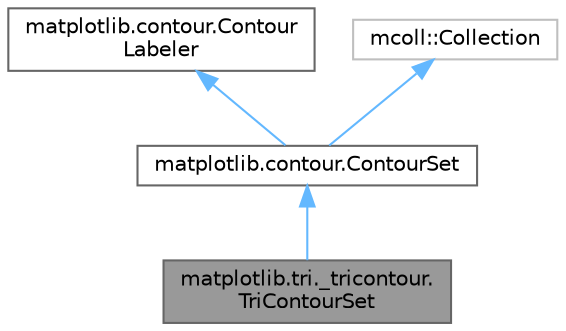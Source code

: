 digraph "matplotlib.tri._tricontour.TriContourSet"
{
 // LATEX_PDF_SIZE
  bgcolor="transparent";
  edge [fontname=Helvetica,fontsize=10,labelfontname=Helvetica,labelfontsize=10];
  node [fontname=Helvetica,fontsize=10,shape=box,height=0.2,width=0.4];
  Node1 [id="Node000001",label="matplotlib.tri._tricontour.\lTriContourSet",height=0.2,width=0.4,color="gray40", fillcolor="grey60", style="filled", fontcolor="black",tooltip=" "];
  Node2 -> Node1 [id="edge4_Node000001_Node000002",dir="back",color="steelblue1",style="solid",tooltip=" "];
  Node2 [id="Node000002",label="matplotlib.contour.ContourSet",height=0.2,width=0.4,color="gray40", fillcolor="white", style="filled",URL="$d4/d6d/classmatplotlib_1_1contour_1_1ContourSet.html",tooltip=" "];
  Node3 -> Node2 [id="edge5_Node000002_Node000003",dir="back",color="steelblue1",style="solid",tooltip=" "];
  Node3 [id="Node000003",label="matplotlib.contour.Contour\lLabeler",height=0.2,width=0.4,color="gray40", fillcolor="white", style="filled",URL="$d8/da4/classmatplotlib_1_1contour_1_1ContourLabeler.html",tooltip=" "];
  Node4 -> Node2 [id="edge6_Node000002_Node000004",dir="back",color="steelblue1",style="solid",tooltip=" "];
  Node4 [id="Node000004",label="mcoll::Collection",height=0.2,width=0.4,color="grey75", fillcolor="white", style="filled",tooltip=" "];
}
